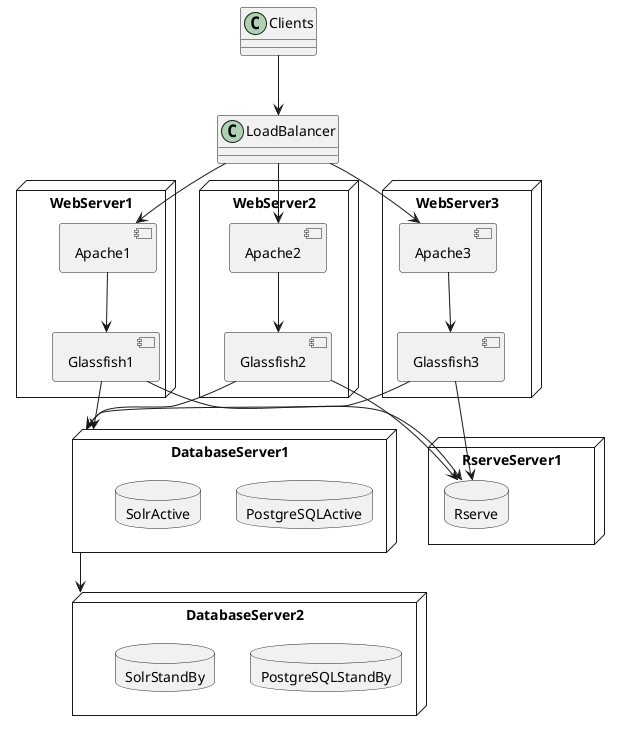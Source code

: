 //http://plantuml.com/component.html#Component
@startuml

node "WebServer1" {
  component "Apache1" {
  }
  component "Glassfish1" {
  }
  Apache1 --> Glassfish1
}

node "WebServer2" {
  component "Apache2" {
  }
  component "Glassfish2" {
  }
  Apache2 --> Glassfish2
}

node "WebServer3" {
  component "Apache3" {
  }
  component "Glassfish3" {
  }
  Apache3 --> Glassfish3
}

node "DatabaseServer1" {
  database "PostgreSQLActive" {
  }
  database "SolrActive" {
  }
}

node "DatabaseServer2" {
  database "PostgreSQLStandBy" {
  }
  database "SolrStandBy" {
  }
}

node "RserveServer1" {
  database "Rserve" {
  }
} 

Clients --> LoadBalancer

LoadBalancer --> Apache1
LoadBalancer --> Apache2
LoadBalancer --> Apache3

Glassfish1 --> DatabaseServer1
Glassfish2 --> DatabaseServer1
Glassfish3 --> DatabaseServer1

Glassfish1 --> Rserve
Glassfish2 --> Rserve
Glassfish3 --> Rserve

DatabaseServer1 --> DatabaseServer2

@enduml
